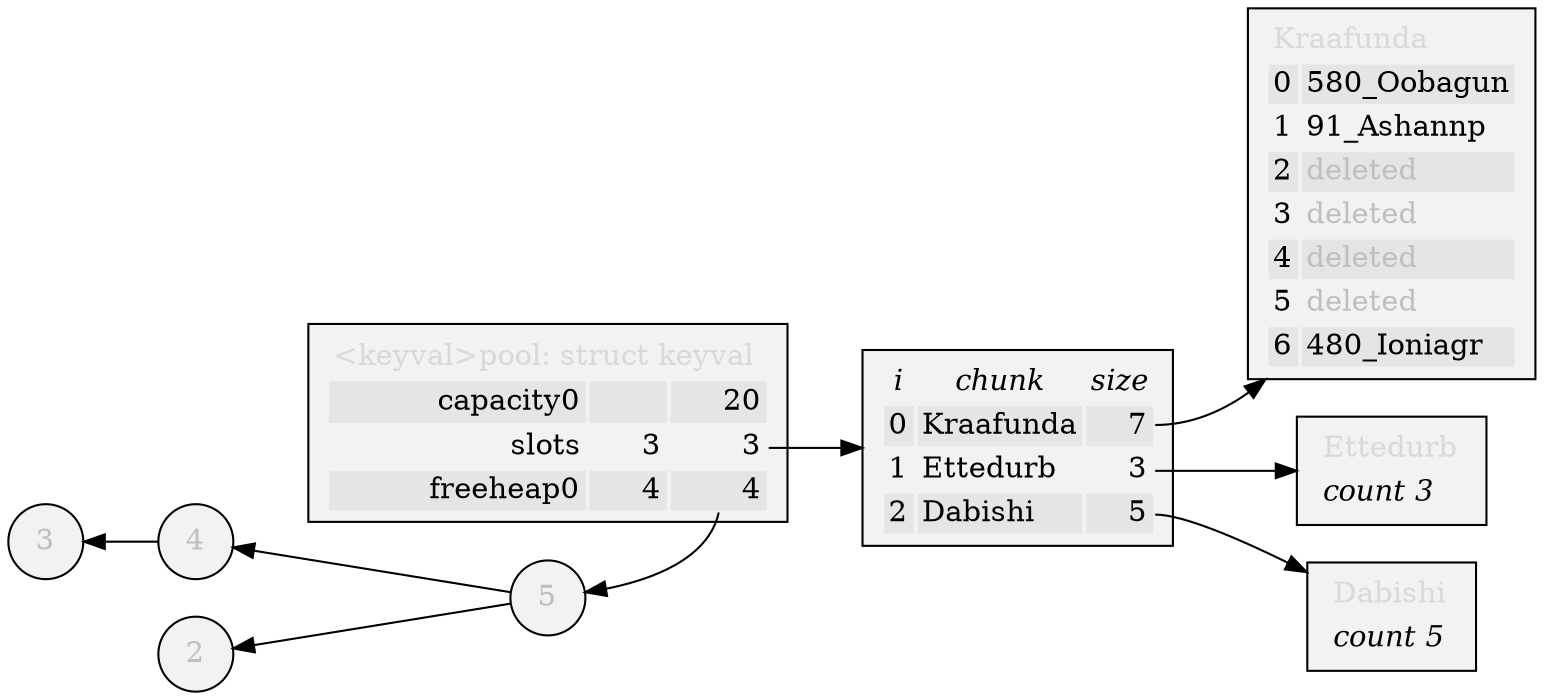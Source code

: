 digraph {
	graph [rankdir=LR, truecolor=true, bgcolor=transparent, fontface=modern];
	node [shape=box, style=filled, fillcolor="Gray95"];
	free0_0 [label=<<FONT COLOR="Gray75">5</FONT>>, shape=circle];
	free0_1 [label=<<FONT COLOR="Gray75">4</FONT>>, shape=circle];
	free0_1 -> free0_0 [dir=back];
	free0_2 [label=<<FONT COLOR="Gray75">2</FONT>>, shape=circle];
	free0_2 -> free0_0 [dir=back];
	free0_3 [label=<<FONT COLOR="Gray75">3</FONT>>, shape=circle];
	free0_3 -> free0_1 [dir=back];
	{rank=same; pool; free0_0; }
	pool:free -> free0_0;
	pool [label=<
<TABLE BORDER="0">
	<TR><TD COLSPAN="3" ALIGN="LEFT"><FONT COLOR="Gray85">&lt;keyval&gt;pool: struct keyval</FONT></TD></TR>
	<TR>
		<TD BORDER="0" ALIGN="RIGHT" BGCOLOR="Gray90">capacity0</TD>
		<TD BORDER="0" BGCOLOR="Gray90">&#8205;</TD>
		<TD BORDER="0" ALIGN="RIGHT" BGCOLOR="Gray90">20</TD>
	</TR>
	<TR>
		<TD BORDER="0" ALIGN="RIGHT">slots</TD>
		<TD BORDER="0" ALIGN="RIGHT">3</TD>
		<TD PORT="slots" BORDER="0" ALIGN="RIGHT">3</TD>
	</TR>
	<TR>
		<TD BORDER="0" ALIGN="RIGHT" BGCOLOR="Gray90">freeheap0</TD>
		<TD BORDER="0" ALIGN="RIGHT" BGCOLOR="Gray90">4</TD>
		<TD PORT="free" BORDER="0" ALIGN="RIGHT" BGCOLOR="Gray90">4</TD>
	</TR>
</TABLE>>];
	pool:slots -> slots;
	slots [label = <
<TABLE BORDER="0">
	<TR>
		<TD BORDER="0"><FONT FACE="Times-Italic">i</FONT></TD>
		<TD BORDER="0"><FONT FACE="Times-Italic">chunk</FONT></TD>
		<TD BORDER="0"><FONT FACE="Times-Italic">size</FONT></TD>
	</TR>
	<TR>
		<TD ALIGN="RIGHT" BGCOLOR="Gray90">0</TD>
		<TD ALIGN="LEFT" BGCOLOR="Gray90">Kraafunda</TD>
		<TD PORT="0" ALIGN="RIGHT" BGCOLOR="Gray90">7</TD>
	</TR>
	<TR>
		<TD ALIGN="RIGHT">1</TD>
		<TD ALIGN="LEFT">Ettedurb</TD>
		<TD PORT="1" ALIGN="RIGHT">3</TD>
	</TR>
	<TR>
		<TD ALIGN="RIGHT" BGCOLOR="Gray90">2</TD>
		<TD ALIGN="LEFT" BGCOLOR="Gray90">Dabishi</TD>
		<TD PORT="2" ALIGN="RIGHT" BGCOLOR="Gray90">5</TD>
	</TR>
</TABLE>>];
	slots:0 -> chunk0;
	chunk0 [label=<
<TABLE BORDER="0">
	<TR><TD COLSPAN="2" ALIGN="LEFT"><FONT COLOR="Gray85">Kraafunda</FONT></TD></TR>
	<TR>
		<TD PORT="0" ALIGN="RIGHT" BGCOLOR="Gray90">0</TD>
		<TD ALIGN="LEFT" BGCOLOR="Gray90">580_Oobagun</TD>
	</TR>
	<TR>
		<TD PORT="1" ALIGN="RIGHT">1</TD>
		<TD ALIGN="LEFT">91_Ashannp</TD>
	</TR>
	<TR>
		<TD PORT="2" ALIGN="RIGHT" BGCOLOR="Gray90">2</TD>
		<TD ALIGN="LEFT" BGCOLOR="Gray90"><FONT COLOR="Gray75">deleted</FONT></TD>
	</TR>
	<TR>
		<TD PORT="3" ALIGN="RIGHT">3</TD>
		<TD ALIGN="LEFT"><FONT COLOR="Gray75">deleted</FONT></TD>
	</TR>
	<TR>
		<TD PORT="4" ALIGN="RIGHT" BGCOLOR="Gray90">4</TD>
		<TD ALIGN="LEFT" BGCOLOR="Gray90"><FONT COLOR="Gray75">deleted</FONT></TD>
	</TR>
	<TR>
		<TD PORT="5" ALIGN="RIGHT">5</TD>
		<TD ALIGN="LEFT"><FONT COLOR="Gray75">deleted</FONT></TD>
	</TR>
	<TR>
		<TD PORT="6" ALIGN="RIGHT" BGCOLOR="Gray90">6</TD>
		<TD ALIGN="LEFT" BGCOLOR="Gray90">480_Ioniagr</TD>
	</TR>
</TABLE>>];
	slots:1 -> chunk1;
	chunk1 [label=<
<TABLE BORDER="0">
	<TR><TD COLSPAN="2" ALIGN="LEFT"><FONT COLOR="Gray85">Ettedurb</FONT></TD></TR>
	<TR><TD COLSPAN="2" ALIGN="LEFT"><FONT FACE="Times-Italic">count 3</FONT></TD></TR>
</TABLE>>];
	slots:2 -> chunk2;
	chunk2 [label=<
<TABLE BORDER="0">
	<TR><TD COLSPAN="2" ALIGN="LEFT"><FONT COLOR="Gray85">Dabishi</FONT></TD></TR>
	<TR><TD COLSPAN="2" ALIGN="LEFT"><FONT FACE="Times-Italic">count 5</FONT></TD></TR>
</TABLE>>];
	node [fillcolour=red];
}
